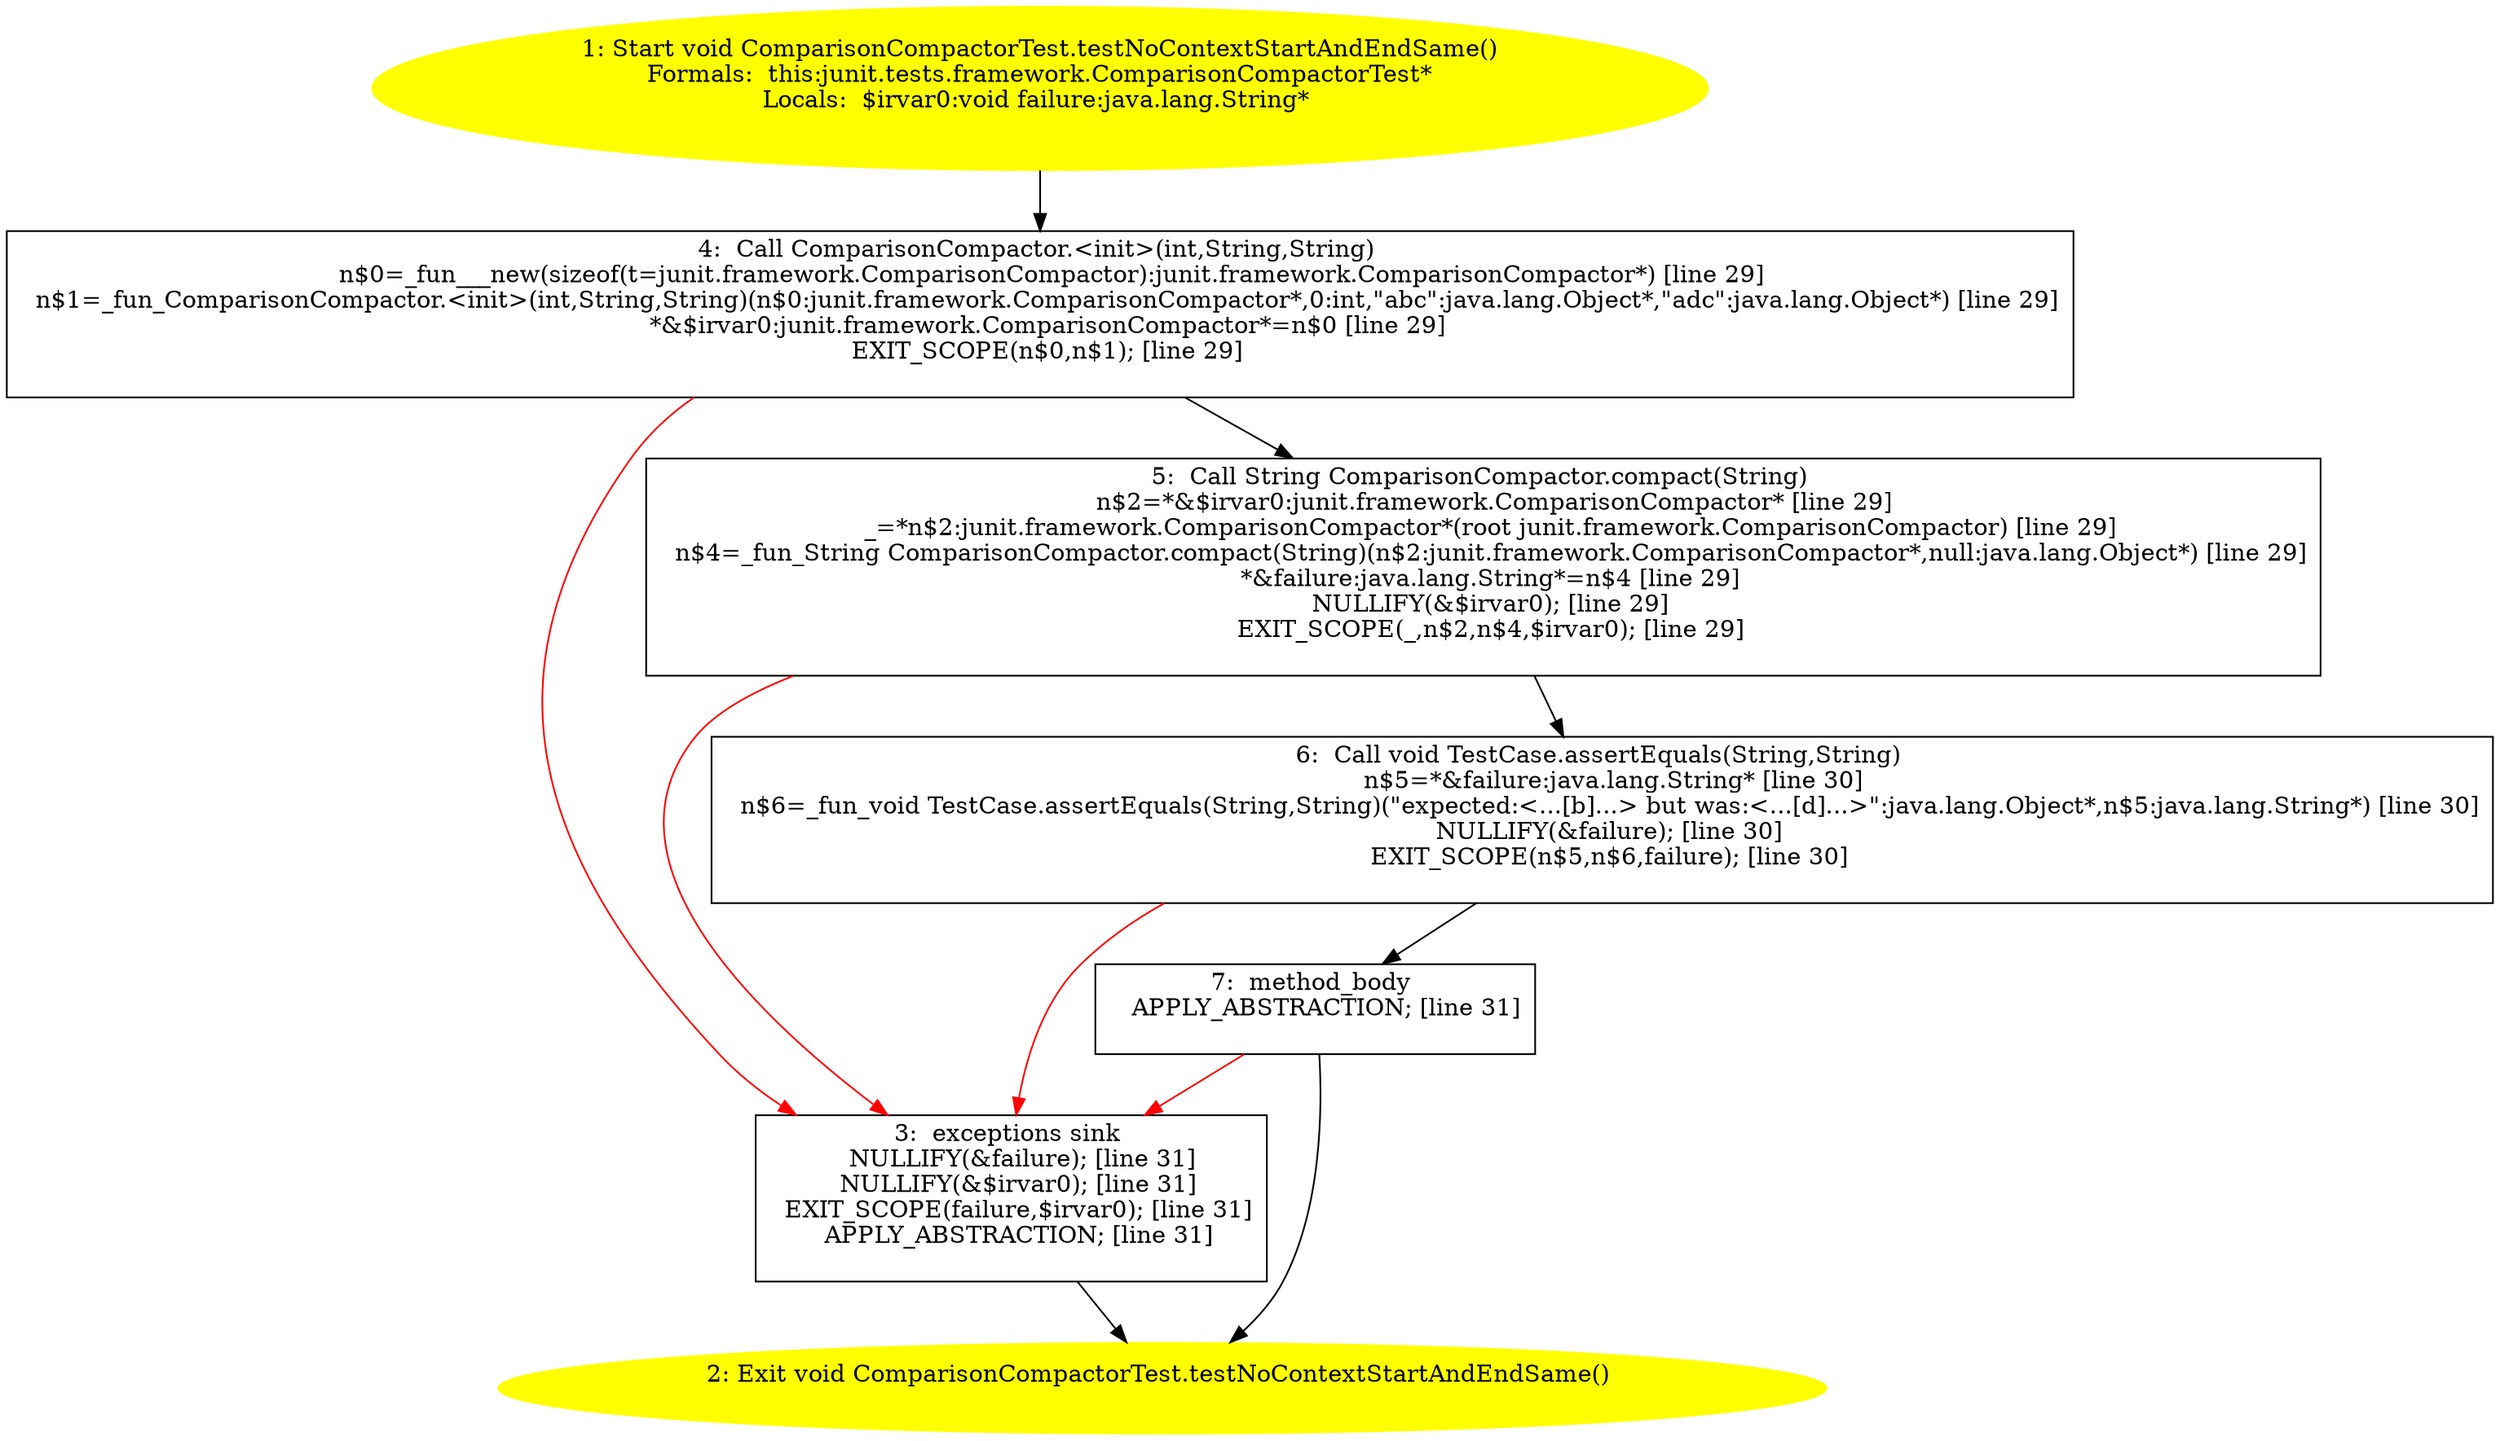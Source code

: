 /* @generated */
digraph cfg {
"junit.tests.framework.ComparisonCompactorTest.testNoContextStartAndEndSame():void.848453a544809b5f2b9eda1d7c0a591a_1" [label="1: Start void ComparisonCompactorTest.testNoContextStartAndEndSame()\nFormals:  this:junit.tests.framework.ComparisonCompactorTest*\nLocals:  $irvar0:void failure:java.lang.String* \n  " color=yellow style=filled]
	

	 "junit.tests.framework.ComparisonCompactorTest.testNoContextStartAndEndSame():void.848453a544809b5f2b9eda1d7c0a591a_1" -> "junit.tests.framework.ComparisonCompactorTest.testNoContextStartAndEndSame():void.848453a544809b5f2b9eda1d7c0a591a_4" ;
"junit.tests.framework.ComparisonCompactorTest.testNoContextStartAndEndSame():void.848453a544809b5f2b9eda1d7c0a591a_2" [label="2: Exit void ComparisonCompactorTest.testNoContextStartAndEndSame() \n  " color=yellow style=filled]
	

"junit.tests.framework.ComparisonCompactorTest.testNoContextStartAndEndSame():void.848453a544809b5f2b9eda1d7c0a591a_3" [label="3:  exceptions sink \n   NULLIFY(&failure); [line 31]\n  NULLIFY(&$irvar0); [line 31]\n  EXIT_SCOPE(failure,$irvar0); [line 31]\n  APPLY_ABSTRACTION; [line 31]\n " shape="box"]
	

	 "junit.tests.framework.ComparisonCompactorTest.testNoContextStartAndEndSame():void.848453a544809b5f2b9eda1d7c0a591a_3" -> "junit.tests.framework.ComparisonCompactorTest.testNoContextStartAndEndSame():void.848453a544809b5f2b9eda1d7c0a591a_2" ;
"junit.tests.framework.ComparisonCompactorTest.testNoContextStartAndEndSame():void.848453a544809b5f2b9eda1d7c0a591a_4" [label="4:  Call ComparisonCompactor.<init>(int,String,String) \n   n$0=_fun___new(sizeof(t=junit.framework.ComparisonCompactor):junit.framework.ComparisonCompactor*) [line 29]\n  n$1=_fun_ComparisonCompactor.<init>(int,String,String)(n$0:junit.framework.ComparisonCompactor*,0:int,\"abc\":java.lang.Object*,\"adc\":java.lang.Object*) [line 29]\n  *&$irvar0:junit.framework.ComparisonCompactor*=n$0 [line 29]\n  EXIT_SCOPE(n$0,n$1); [line 29]\n " shape="box"]
	

	 "junit.tests.framework.ComparisonCompactorTest.testNoContextStartAndEndSame():void.848453a544809b5f2b9eda1d7c0a591a_4" -> "junit.tests.framework.ComparisonCompactorTest.testNoContextStartAndEndSame():void.848453a544809b5f2b9eda1d7c0a591a_5" ;
	 "junit.tests.framework.ComparisonCompactorTest.testNoContextStartAndEndSame():void.848453a544809b5f2b9eda1d7c0a591a_4" -> "junit.tests.framework.ComparisonCompactorTest.testNoContextStartAndEndSame():void.848453a544809b5f2b9eda1d7c0a591a_3" [color="red" ];
"junit.tests.framework.ComparisonCompactorTest.testNoContextStartAndEndSame():void.848453a544809b5f2b9eda1d7c0a591a_5" [label="5:  Call String ComparisonCompactor.compact(String) \n   n$2=*&$irvar0:junit.framework.ComparisonCompactor* [line 29]\n  _=*n$2:junit.framework.ComparisonCompactor*(root junit.framework.ComparisonCompactor) [line 29]\n  n$4=_fun_String ComparisonCompactor.compact(String)(n$2:junit.framework.ComparisonCompactor*,null:java.lang.Object*) [line 29]\n  *&failure:java.lang.String*=n$4 [line 29]\n  NULLIFY(&$irvar0); [line 29]\n  EXIT_SCOPE(_,n$2,n$4,$irvar0); [line 29]\n " shape="box"]
	

	 "junit.tests.framework.ComparisonCompactorTest.testNoContextStartAndEndSame():void.848453a544809b5f2b9eda1d7c0a591a_5" -> "junit.tests.framework.ComparisonCompactorTest.testNoContextStartAndEndSame():void.848453a544809b5f2b9eda1d7c0a591a_6" ;
	 "junit.tests.framework.ComparisonCompactorTest.testNoContextStartAndEndSame():void.848453a544809b5f2b9eda1d7c0a591a_5" -> "junit.tests.framework.ComparisonCompactorTest.testNoContextStartAndEndSame():void.848453a544809b5f2b9eda1d7c0a591a_3" [color="red" ];
"junit.tests.framework.ComparisonCompactorTest.testNoContextStartAndEndSame():void.848453a544809b5f2b9eda1d7c0a591a_6" [label="6:  Call void TestCase.assertEquals(String,String) \n   n$5=*&failure:java.lang.String* [line 30]\n  n$6=_fun_void TestCase.assertEquals(String,String)(\"expected:<...[b]...> but was:<...[d]...>\":java.lang.Object*,n$5:java.lang.String*) [line 30]\n  NULLIFY(&failure); [line 30]\n  EXIT_SCOPE(n$5,n$6,failure); [line 30]\n " shape="box"]
	

	 "junit.tests.framework.ComparisonCompactorTest.testNoContextStartAndEndSame():void.848453a544809b5f2b9eda1d7c0a591a_6" -> "junit.tests.framework.ComparisonCompactorTest.testNoContextStartAndEndSame():void.848453a544809b5f2b9eda1d7c0a591a_7" ;
	 "junit.tests.framework.ComparisonCompactorTest.testNoContextStartAndEndSame():void.848453a544809b5f2b9eda1d7c0a591a_6" -> "junit.tests.framework.ComparisonCompactorTest.testNoContextStartAndEndSame():void.848453a544809b5f2b9eda1d7c0a591a_3" [color="red" ];
"junit.tests.framework.ComparisonCompactorTest.testNoContextStartAndEndSame():void.848453a544809b5f2b9eda1d7c0a591a_7" [label="7:  method_body \n   APPLY_ABSTRACTION; [line 31]\n " shape="box"]
	

	 "junit.tests.framework.ComparisonCompactorTest.testNoContextStartAndEndSame():void.848453a544809b5f2b9eda1d7c0a591a_7" -> "junit.tests.framework.ComparisonCompactorTest.testNoContextStartAndEndSame():void.848453a544809b5f2b9eda1d7c0a591a_2" ;
	 "junit.tests.framework.ComparisonCompactorTest.testNoContextStartAndEndSame():void.848453a544809b5f2b9eda1d7c0a591a_7" -> "junit.tests.framework.ComparisonCompactorTest.testNoContextStartAndEndSame():void.848453a544809b5f2b9eda1d7c0a591a_3" [color="red" ];
}
